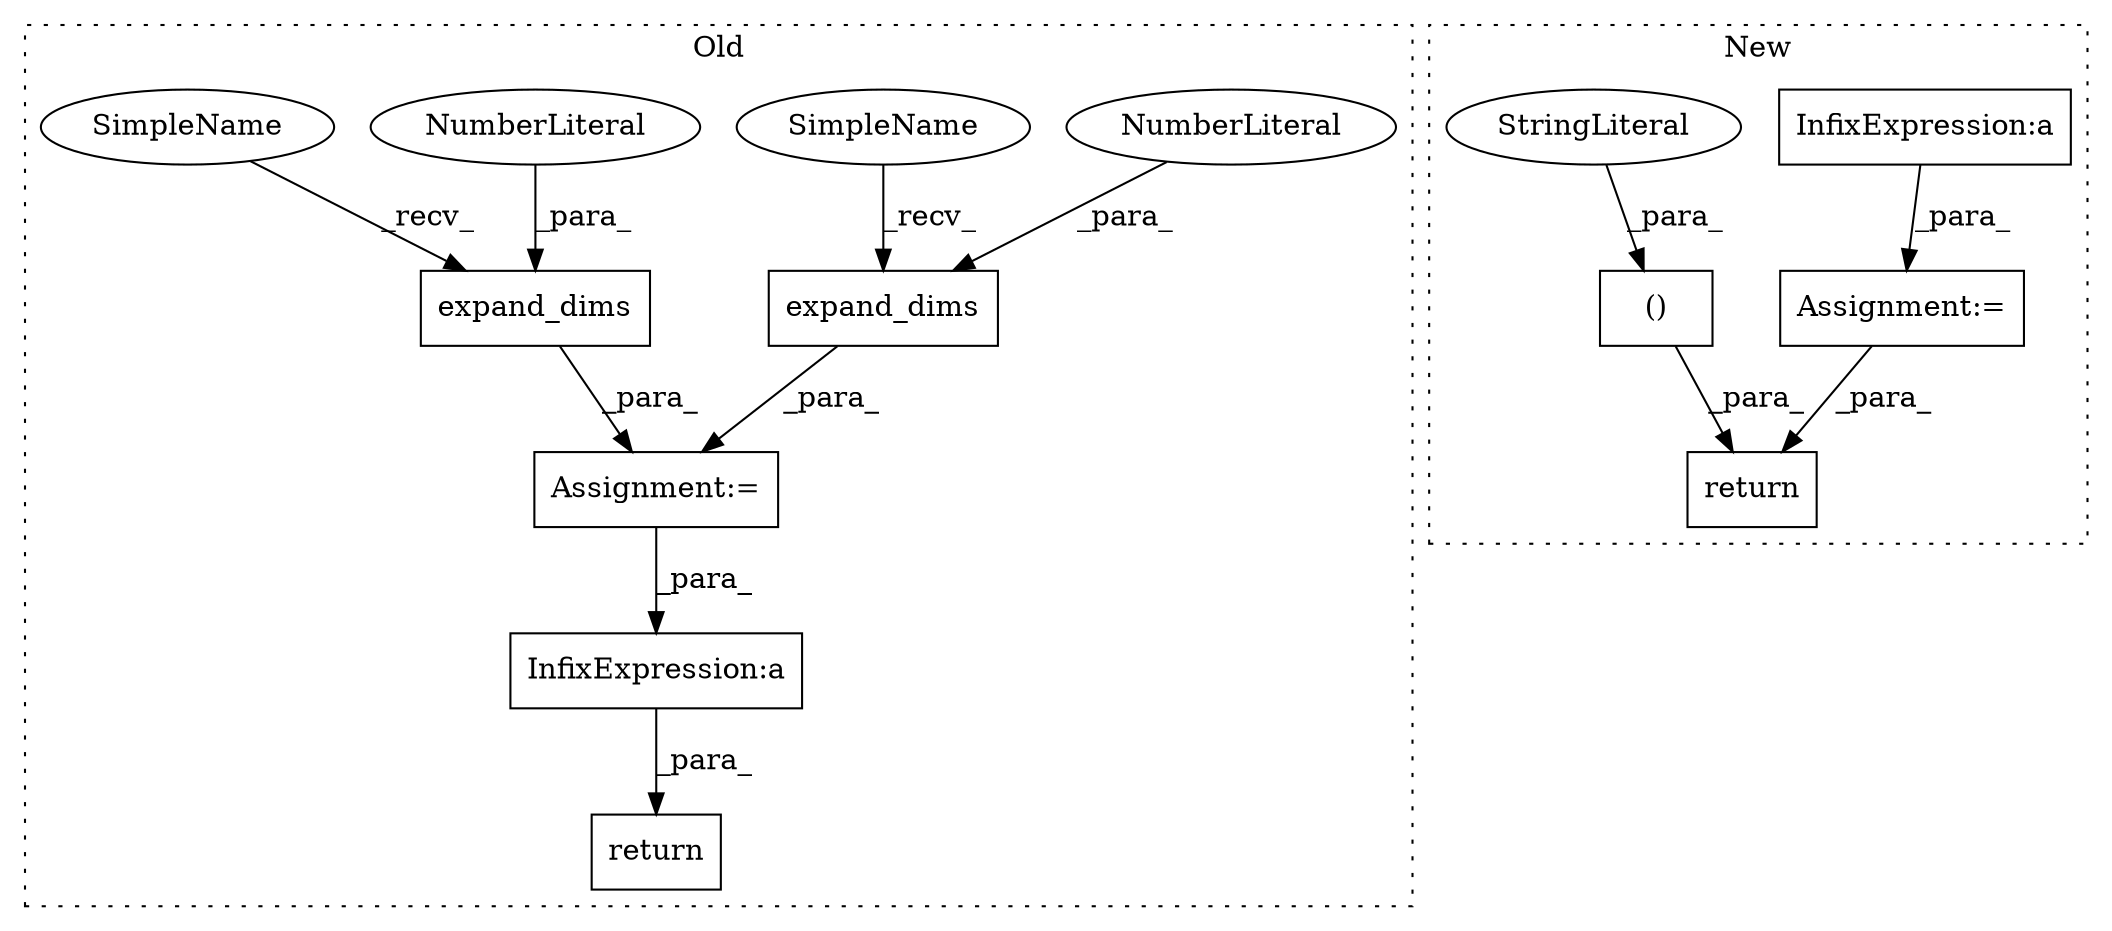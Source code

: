 digraph G {
subgraph cluster0 {
1 [label="expand_dims" a="32" s="15278,15295" l="12,1" shape="box"];
3 [label="NumberLiteral" a="34" s="15294" l="1" shape="ellipse"];
5 [label="Assignment:=" a="7" s="15232" l="1" shape="box"];
6 [label="InfixExpression:a" a="27" s="15342" l="3" shape="box"];
7 [label="return" a="41" s="15317" l="7" shape="box"];
9 [label="expand_dims" a="32" s="15246,15263" l="12,1" shape="box"];
11 [label="NumberLiteral" a="34" s="15262" l="1" shape="ellipse"];
13 [label="SimpleName" a="42" s="15235" l="10" shape="ellipse"];
14 [label="SimpleName" a="42" s="15267" l="10" shape="ellipse"];
label = "Old";
style="dotted";
}
subgraph cluster1 {
2 [label="return" a="41" s="17190" l="7" shape="box"];
4 [label="Assignment:=" a="7" s="17049" l="1" shape="box"];
8 [label="()" a="106" s="17289" l="62" shape="box"];
10 [label="InfixExpression:a" a="27" s="17064" l="3" shape="box"];
12 [label="StringLiteral" a="45" s="17335" l="16" shape="ellipse"];
label = "New";
style="dotted";
}
1 -> 5 [label="_para_"];
3 -> 1 [label="_para_"];
4 -> 2 [label="_para_"];
5 -> 6 [label="_para_"];
6 -> 7 [label="_para_"];
8 -> 2 [label="_para_"];
9 -> 5 [label="_para_"];
10 -> 4 [label="_para_"];
11 -> 9 [label="_para_"];
12 -> 8 [label="_para_"];
13 -> 9 [label="_recv_"];
14 -> 1 [label="_recv_"];
}